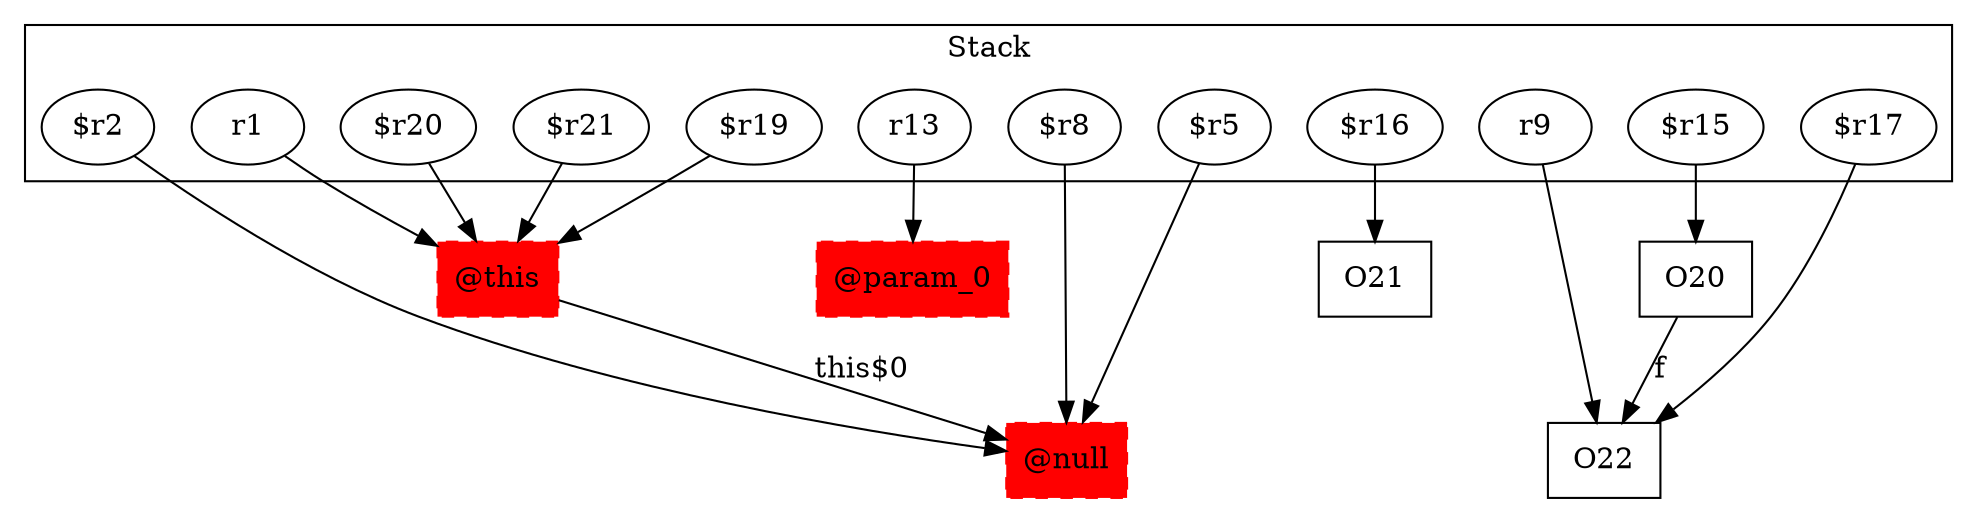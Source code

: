 digraph sample {
  rankDir="LR";
  subgraph cluster_0 {
    label="Stack"
    "r1"; "$r20"; "$r2"; "r13"; "$r21"; "$r17"; "r9"; "$r16"; "$r15"; "$r8"; "$r5"; "$r19"; 
  }
  "r1" -> { "@this"[shape=box]};
  "$r20" -> { "@this"[shape=box]};
  "$r2" -> { "@null"[shape=box]};
  "r13" -> { "@param_0"[shape=box]};
  "$r21" -> { "@this"[shape=box]};
  "$r17" -> { O22[shape=box]};
  "r9" -> { O22[shape=box]};
  "$r16" -> { O21[shape=box]};
  "$r15" -> { O20[shape=box]};
  "$r8" -> { "@null"[shape=box]};
  "$r5" -> { "@null"[shape=box]};
  "$r19" -> { "@this"[shape=box]};
  "@null"[shape=box, style="filled,dashed"];
  "@this" -> "@null"[label="this$0", weight="0.2"]
  "@this"[shape=box, style="filled,dashed"];
  O20 -> O22[label="f", weight="0.2"]
  "@param_0"[shape=box, style="filled,dashed"];
  "@null"[color="red"];
  "@this"[color="red"];
  "@param_0"[color="red"];
}
